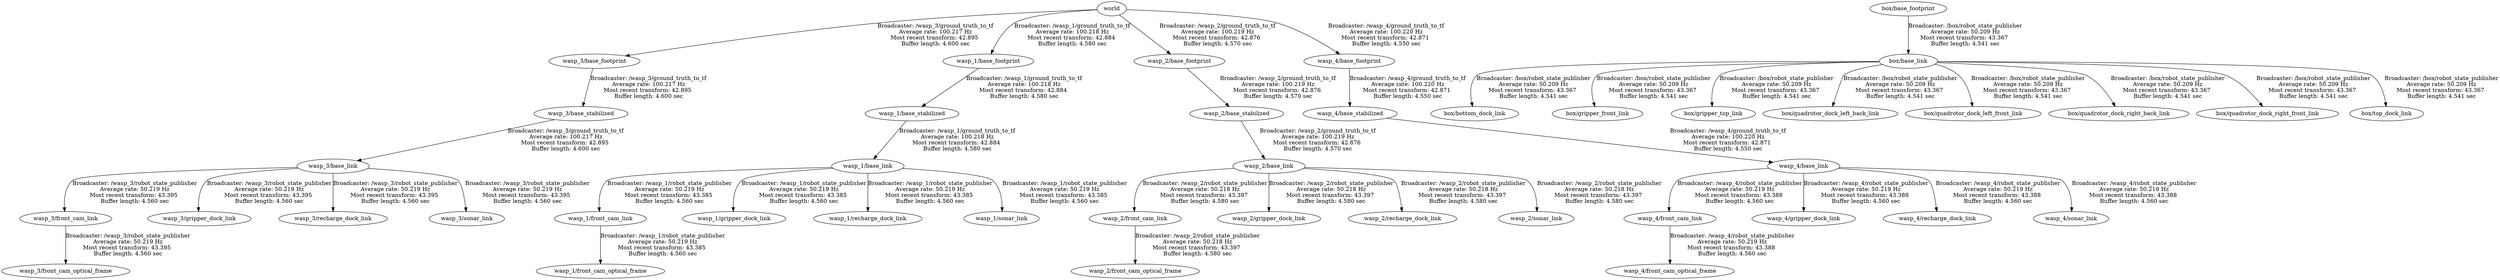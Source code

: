 digraph G {
"wasp_2/base_link" -> "wasp_2/front_cam_link"[label="Broadcaster: /wasp_2/robot_state_publisher\nAverage rate: 50.218 Hz\nMost recent transform: 43.397 \nBuffer length: 4.580 sec\n"];
"wasp_2/base_stabilized" -> "wasp_2/base_link"[label="Broadcaster: /wasp_2/ground_truth_to_tf\nAverage rate: 100.219 Hz\nMost recent transform: 42.876 \nBuffer length: 4.570 sec\n"];
"wasp_2/front_cam_link" -> "wasp_2/front_cam_optical_frame"[label="Broadcaster: /wasp_2/robot_state_publisher\nAverage rate: 50.218 Hz\nMost recent transform: 43.397 \nBuffer length: 4.580 sec\n"];
"wasp_2/base_link" -> "wasp_2/gripper_dock_link"[label="Broadcaster: /wasp_2/robot_state_publisher\nAverage rate: 50.218 Hz\nMost recent transform: 43.397 \nBuffer length: 4.580 sec\n"];
"wasp_2/base_link" -> "wasp_2/recharge_dock_link"[label="Broadcaster: /wasp_2/robot_state_publisher\nAverage rate: 50.218 Hz\nMost recent transform: 43.397 \nBuffer length: 4.580 sec\n"];
"wasp_2/base_link" -> "wasp_2/sonar_link"[label="Broadcaster: /wasp_2/robot_state_publisher\nAverage rate: 50.218 Hz\nMost recent transform: 43.397 \nBuffer length: 4.580 sec\n"];
"world" -> "wasp_3/base_footprint"[label="Broadcaster: /wasp_3/ground_truth_to_tf\nAverage rate: 100.217 Hz\nMost recent transform: 42.895 \nBuffer length: 4.600 sec\n"];
"wasp_3/base_footprint" -> "wasp_3/base_stabilized"[label="Broadcaster: /wasp_3/ground_truth_to_tf\nAverage rate: 100.217 Hz\nMost recent transform: 42.895 \nBuffer length: 4.600 sec\n"];
"wasp_3/base_stabilized" -> "wasp_3/base_link"[label="Broadcaster: /wasp_3/ground_truth_to_tf\nAverage rate: 100.217 Hz\nMost recent transform: 42.895 \nBuffer length: 4.600 sec\n"];
"wasp_1/base_link" -> "wasp_1/front_cam_link"[label="Broadcaster: /wasp_1/robot_state_publisher\nAverage rate: 50.219 Hz\nMost recent transform: 43.385 \nBuffer length: 4.560 sec\n"];
"wasp_1/base_stabilized" -> "wasp_1/base_link"[label="Broadcaster: /wasp_1/ground_truth_to_tf\nAverage rate: 100.218 Hz\nMost recent transform: 42.884 \nBuffer length: 4.580 sec\n"];
"wasp_1/front_cam_link" -> "wasp_1/front_cam_optical_frame"[label="Broadcaster: /wasp_1/robot_state_publisher\nAverage rate: 50.219 Hz\nMost recent transform: 43.385 \nBuffer length: 4.560 sec\n"];
"wasp_1/base_link" -> "wasp_1/gripper_dock_link"[label="Broadcaster: /wasp_1/robot_state_publisher\nAverage rate: 50.219 Hz\nMost recent transform: 43.385 \nBuffer length: 4.560 sec\n"];
"wasp_1/base_link" -> "wasp_1/recharge_dock_link"[label="Broadcaster: /wasp_1/robot_state_publisher\nAverage rate: 50.219 Hz\nMost recent transform: 43.385 \nBuffer length: 4.560 sec\n"];
"wasp_1/base_link" -> "wasp_1/sonar_link"[label="Broadcaster: /wasp_1/robot_state_publisher\nAverage rate: 50.219 Hz\nMost recent transform: 43.385 \nBuffer length: 4.560 sec\n"];
"box/base_footprint" -> "box/base_link"[label="Broadcaster: /box/robot_state_publisher\nAverage rate: 50.209 Hz\nMost recent transform: 43.367 \nBuffer length: 4.541 sec\n"];
"box/base_link" -> "box/bottom_dock_link"[label="Broadcaster: /box/robot_state_publisher\nAverage rate: 50.209 Hz\nMost recent transform: 43.367 \nBuffer length: 4.541 sec\n"];
"box/base_link" -> "box/gripper_front_link"[label="Broadcaster: /box/robot_state_publisher\nAverage rate: 50.209 Hz\nMost recent transform: 43.367 \nBuffer length: 4.541 sec\n"];
"box/base_link" -> "box/gripper_top_link"[label="Broadcaster: /box/robot_state_publisher\nAverage rate: 50.209 Hz\nMost recent transform: 43.367 \nBuffer length: 4.541 sec\n"];
"box/base_link" -> "box/quadrotor_dock_left_back_link"[label="Broadcaster: /box/robot_state_publisher\nAverage rate: 50.209 Hz\nMost recent transform: 43.367 \nBuffer length: 4.541 sec\n"];
"box/base_link" -> "box/quadrotor_dock_left_front_link"[label="Broadcaster: /box/robot_state_publisher\nAverage rate: 50.209 Hz\nMost recent transform: 43.367 \nBuffer length: 4.541 sec\n"];
"box/base_link" -> "box/quadrotor_dock_right_back_link"[label="Broadcaster: /box/robot_state_publisher\nAverage rate: 50.209 Hz\nMost recent transform: 43.367 \nBuffer length: 4.541 sec\n"];
"box/base_link" -> "box/quadrotor_dock_right_front_link"[label="Broadcaster: /box/robot_state_publisher\nAverage rate: 50.209 Hz\nMost recent transform: 43.367 \nBuffer length: 4.541 sec\n"];
"box/base_link" -> "box/top_dock_link"[label="Broadcaster: /box/robot_state_publisher\nAverage rate: 50.209 Hz\nMost recent transform: 43.367 \nBuffer length: 4.541 sec\n"];
"wasp_4/base_link" -> "wasp_4/front_cam_link"[label="Broadcaster: /wasp_4/robot_state_publisher\nAverage rate: 50.219 Hz\nMost recent transform: 43.388 \nBuffer length: 4.560 sec\n"];
"wasp_4/base_stabilized" -> "wasp_4/base_link"[label="Broadcaster: /wasp_4/ground_truth_to_tf\nAverage rate: 100.220 Hz\nMost recent transform: 42.871 \nBuffer length: 4.550 sec\n"];
"wasp_4/front_cam_link" -> "wasp_4/front_cam_optical_frame"[label="Broadcaster: /wasp_4/robot_state_publisher\nAverage rate: 50.219 Hz\nMost recent transform: 43.388 \nBuffer length: 4.560 sec\n"];
"wasp_4/base_link" -> "wasp_4/gripper_dock_link"[label="Broadcaster: /wasp_4/robot_state_publisher\nAverage rate: 50.219 Hz\nMost recent transform: 43.388 \nBuffer length: 4.560 sec\n"];
"wasp_4/base_link" -> "wasp_4/recharge_dock_link"[label="Broadcaster: /wasp_4/robot_state_publisher\nAverage rate: 50.219 Hz\nMost recent transform: 43.388 \nBuffer length: 4.560 sec\n"];
"wasp_4/base_link" -> "wasp_4/sonar_link"[label="Broadcaster: /wasp_4/robot_state_publisher\nAverage rate: 50.219 Hz\nMost recent transform: 43.388 \nBuffer length: 4.560 sec\n"];
"world" -> "wasp_1/base_footprint"[label="Broadcaster: /wasp_1/ground_truth_to_tf\nAverage rate: 100.218 Hz\nMost recent transform: 42.884 \nBuffer length: 4.580 sec\n"];
"wasp_1/base_footprint" -> "wasp_1/base_stabilized"[label="Broadcaster: /wasp_1/ground_truth_to_tf\nAverage rate: 100.218 Hz\nMost recent transform: 42.884 \nBuffer length: 4.580 sec\n"];
"wasp_3/base_link" -> "wasp_3/front_cam_link"[label="Broadcaster: /wasp_3/robot_state_publisher\nAverage rate: 50.219 Hz\nMost recent transform: 43.395 \nBuffer length: 4.560 sec\n"];
"wasp_3/front_cam_link" -> "wasp_3/front_cam_optical_frame"[label="Broadcaster: /wasp_3/robot_state_publisher\nAverage rate: 50.219 Hz\nMost recent transform: 43.395 \nBuffer length: 4.560 sec\n"];
"wasp_3/base_link" -> "wasp_3/gripper_dock_link"[label="Broadcaster: /wasp_3/robot_state_publisher\nAverage rate: 50.219 Hz\nMost recent transform: 43.395 \nBuffer length: 4.560 sec\n"];
"wasp_3/base_link" -> "wasp_3/recharge_dock_link"[label="Broadcaster: /wasp_3/robot_state_publisher\nAverage rate: 50.219 Hz\nMost recent transform: 43.395 \nBuffer length: 4.560 sec\n"];
"wasp_3/base_link" -> "wasp_3/sonar_link"[label="Broadcaster: /wasp_3/robot_state_publisher\nAverage rate: 50.219 Hz\nMost recent transform: 43.395 \nBuffer length: 4.560 sec\n"];
"world" -> "wasp_2/base_footprint"[label="Broadcaster: /wasp_2/ground_truth_to_tf\nAverage rate: 100.219 Hz\nMost recent transform: 42.876 \nBuffer length: 4.570 sec\n"];
"wasp_2/base_footprint" -> "wasp_2/base_stabilized"[label="Broadcaster: /wasp_2/ground_truth_to_tf\nAverage rate: 100.219 Hz\nMost recent transform: 42.876 \nBuffer length: 4.570 sec\n"];
"world" -> "wasp_4/base_footprint"[label="Broadcaster: /wasp_4/ground_truth_to_tf\nAverage rate: 100.220 Hz\nMost recent transform: 42.871 \nBuffer length: 4.550 sec\n"];
"wasp_4/base_footprint" -> "wasp_4/base_stabilized"[label="Broadcaster: /wasp_4/ground_truth_to_tf\nAverage rate: 100.220 Hz\nMost recent transform: 42.871 \nBuffer length: 4.550 sec\n"];
}